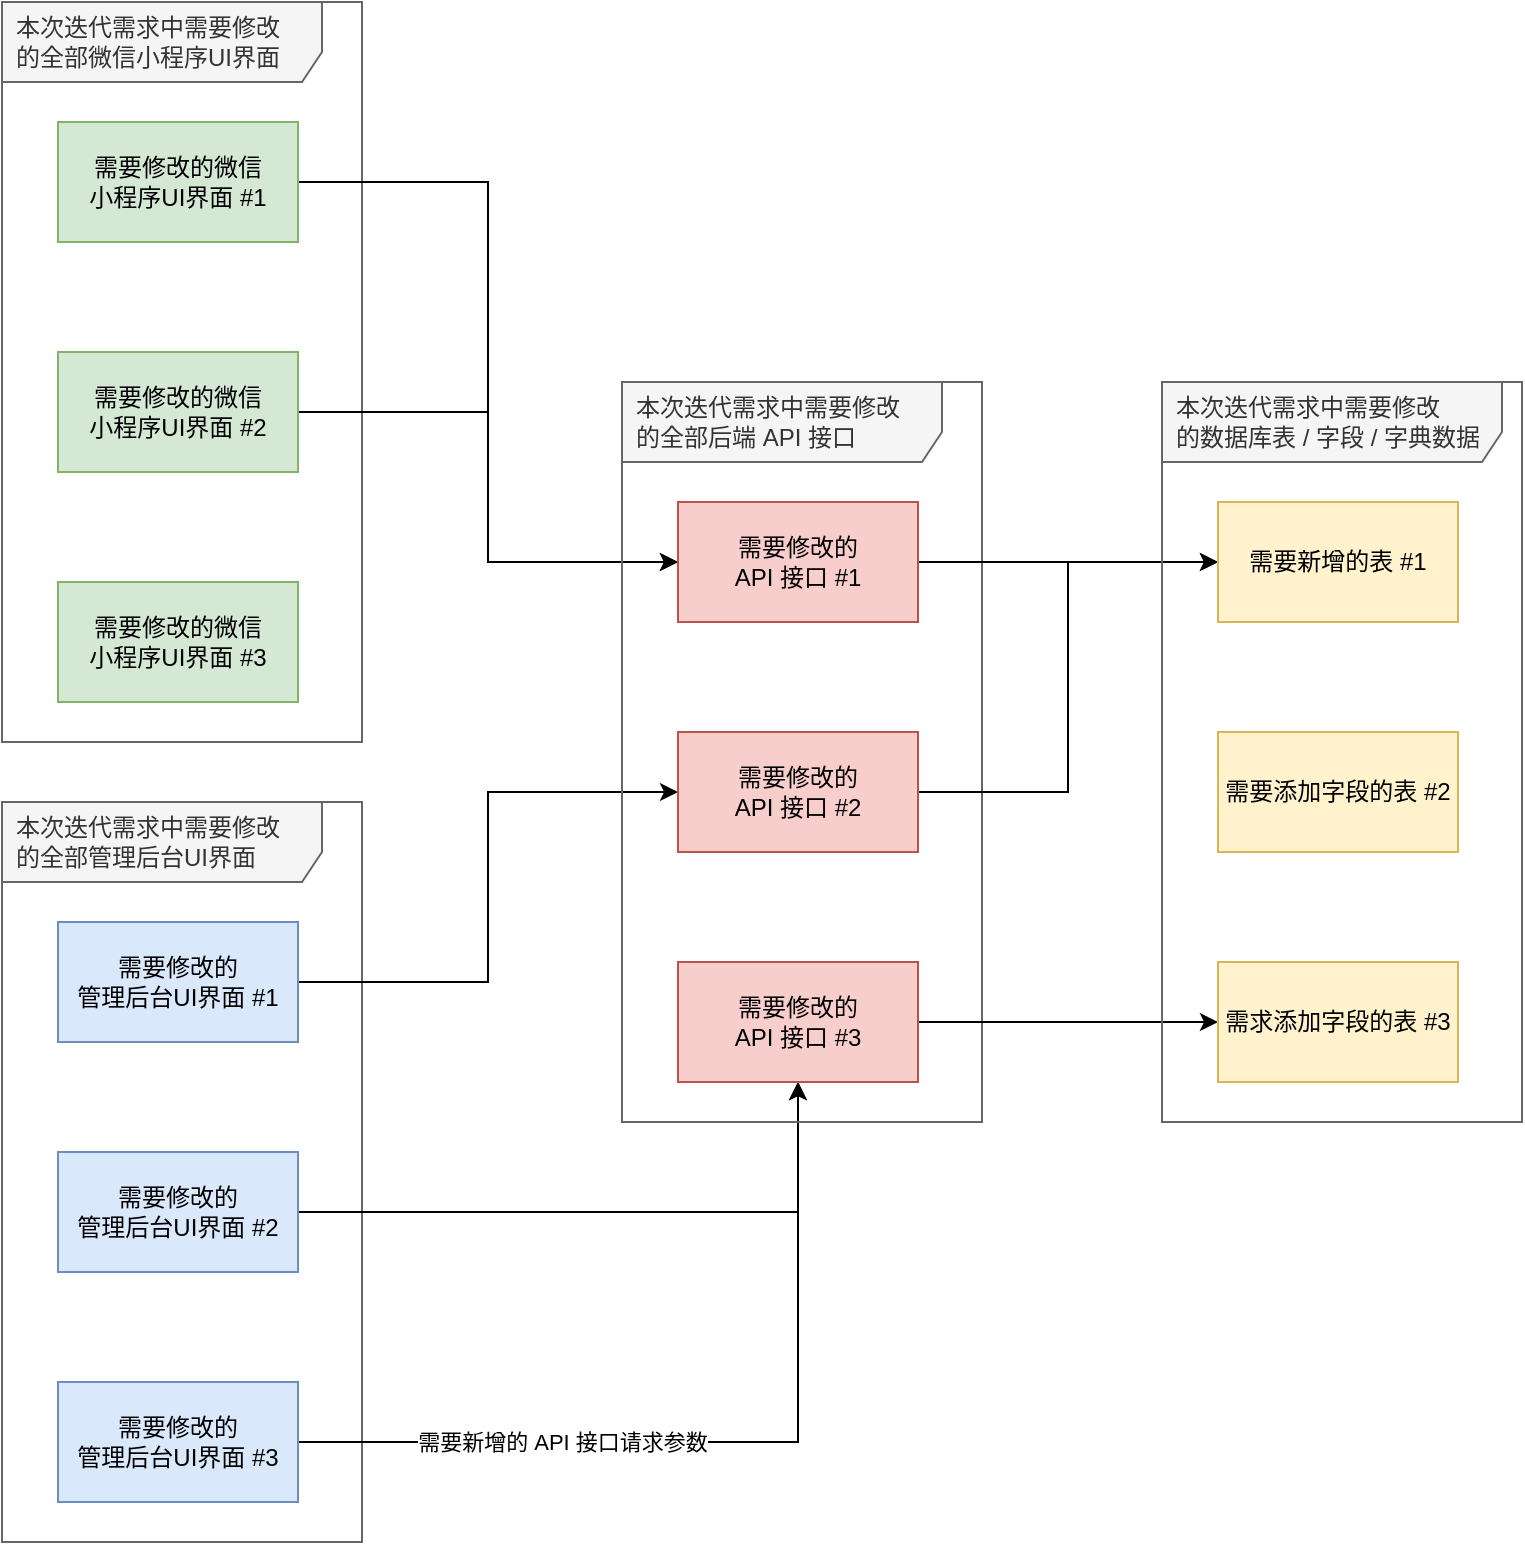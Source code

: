 <mxfile version="20.8.16" type="device"><diagram name="罗列出一个迭代需求中需要变更的所有UI/API/DB变更项" id="wi7sz76jcRgF6DtSIGS8"><mxGraphModel dx="1392" dy="736" grid="1" gridSize="10" guides="1" tooltips="1" connect="1" arrows="1" fold="1" page="1" pageScale="1" pageWidth="827" pageHeight="1169" math="0" shadow="0"><root><mxCell id="0"/><mxCell id="1" parent="0"/><mxCell id="nIzIutG2w3PgN2qvsdSQ-4" value="本次迭代需求中需要修改&lt;br&gt;的全部微信&lt;span style=&quot;text-align: center;&quot;&gt;小程序UI界面&lt;/span&gt;" style="shape=umlFrame;whiteSpace=wrap;html=1;width=160;height=40;boundedLbl=1;verticalAlign=middle;align=left;spacingLeft=5;fillColor=#f5f5f5;strokeColor=#666666;fontColor=#333333;" vertex="1" parent="1"><mxGeometry x="40" y="40" width="180" height="370" as="geometry"/></mxCell><mxCell id="nIzIutG2w3PgN2qvsdSQ-15" style="edgeStyle=orthogonalEdgeStyle;rounded=0;orthogonalLoop=1;jettySize=auto;html=1;exitX=1;exitY=0.5;exitDx=0;exitDy=0;entryX=0;entryY=0.5;entryDx=0;entryDy=0;" edge="1" parent="1" source="nIzIutG2w3PgN2qvsdSQ-1" target="nIzIutG2w3PgN2qvsdSQ-11"><mxGeometry relative="1" as="geometry"/></mxCell><mxCell id="nIzIutG2w3PgN2qvsdSQ-1" value="需要修改的微信&lt;br&gt;小程序UI界面 #1" style="rounded=0;whiteSpace=wrap;html=1;fillColor=#d5e8d4;strokeColor=#82b366;" vertex="1" parent="1"><mxGeometry x="68" y="100" width="120" height="60" as="geometry"/></mxCell><mxCell id="nIzIutG2w3PgN2qvsdSQ-16" style="edgeStyle=orthogonalEdgeStyle;rounded=0;orthogonalLoop=1;jettySize=auto;html=1;exitX=1;exitY=0.5;exitDx=0;exitDy=0;entryX=0;entryY=0.5;entryDx=0;entryDy=0;" edge="1" parent="1" source="nIzIutG2w3PgN2qvsdSQ-2" target="nIzIutG2w3PgN2qvsdSQ-11"><mxGeometry relative="1" as="geometry"/></mxCell><mxCell id="nIzIutG2w3PgN2qvsdSQ-2" value="需要修改的微信&lt;br&gt;小程序UI界面 #2" style="rounded=0;whiteSpace=wrap;html=1;fillColor=#d5e8d4;strokeColor=#82b366;" vertex="1" parent="1"><mxGeometry x="68" y="215" width="120" height="60" as="geometry"/></mxCell><mxCell id="nIzIutG2w3PgN2qvsdSQ-3" value="需要修改的微信&lt;br&gt;小程序UI界面 #3" style="rounded=0;whiteSpace=wrap;html=1;fillColor=#d5e8d4;strokeColor=#82b366;" vertex="1" parent="1"><mxGeometry x="68" y="330" width="120" height="60" as="geometry"/></mxCell><mxCell id="nIzIutG2w3PgN2qvsdSQ-6" value="本次迭代需求中需要修改&lt;br&gt;的全部管理后台&lt;span style=&quot;text-align: center;&quot;&gt;UI界面&lt;/span&gt;" style="shape=umlFrame;whiteSpace=wrap;html=1;width=160;height=40;boundedLbl=1;verticalAlign=middle;align=left;spacingLeft=5;fillColor=#f5f5f5;strokeColor=#666666;fontColor=#333333;" vertex="1" parent="1"><mxGeometry x="40" y="440" width="180" height="370" as="geometry"/></mxCell><mxCell id="nIzIutG2w3PgN2qvsdSQ-17" style="edgeStyle=orthogonalEdgeStyle;rounded=0;orthogonalLoop=1;jettySize=auto;html=1;exitX=1;exitY=0.5;exitDx=0;exitDy=0;entryX=0;entryY=0.5;entryDx=0;entryDy=0;" edge="1" parent="1" source="nIzIutG2w3PgN2qvsdSQ-7" target="nIzIutG2w3PgN2qvsdSQ-12"><mxGeometry relative="1" as="geometry"/></mxCell><mxCell id="nIzIutG2w3PgN2qvsdSQ-7" value="需要修改的&lt;br&gt;管理后台UI界面 #1" style="rounded=0;whiteSpace=wrap;html=1;fillColor=#dae8fc;strokeColor=#6c8ebf;" vertex="1" parent="1"><mxGeometry x="68" y="500" width="120" height="60" as="geometry"/></mxCell><mxCell id="nIzIutG2w3PgN2qvsdSQ-19" style="edgeStyle=orthogonalEdgeStyle;rounded=0;orthogonalLoop=1;jettySize=auto;html=1;exitX=1;exitY=0.5;exitDx=0;exitDy=0;" edge="1" parent="1" source="nIzIutG2w3PgN2qvsdSQ-8" target="nIzIutG2w3PgN2qvsdSQ-13"><mxGeometry relative="1" as="geometry"/></mxCell><mxCell id="nIzIutG2w3PgN2qvsdSQ-8" value="需要修改的&lt;br style=&quot;border-color: var(--border-color);&quot;&gt;管理后台UI界面 #2" style="rounded=0;whiteSpace=wrap;html=1;fillColor=#dae8fc;strokeColor=#6c8ebf;" vertex="1" parent="1"><mxGeometry x="68" y="615" width="120" height="60" as="geometry"/></mxCell><mxCell id="nIzIutG2w3PgN2qvsdSQ-20" style="edgeStyle=orthogonalEdgeStyle;rounded=0;orthogonalLoop=1;jettySize=auto;html=1;exitX=1;exitY=0.5;exitDx=0;exitDy=0;entryX=0.5;entryY=1;entryDx=0;entryDy=0;" edge="1" parent="1" source="nIzIutG2w3PgN2qvsdSQ-9" target="nIzIutG2w3PgN2qvsdSQ-13"><mxGeometry relative="1" as="geometry"/></mxCell><mxCell id="nIzIutG2w3PgN2qvsdSQ-21" value="需要新增的 API 接口请求参数" style="edgeLabel;html=1;align=center;verticalAlign=middle;resizable=0;points=[];" vertex="1" connectable="0" parent="nIzIutG2w3PgN2qvsdSQ-20"><mxGeometry x="-0.526" y="1" relative="1" as="geometry"><mxPoint x="30" y="1" as="offset"/></mxGeometry></mxCell><mxCell id="nIzIutG2w3PgN2qvsdSQ-9" value="需要修改的&lt;br style=&quot;border-color: var(--border-color);&quot;&gt;管理后台UI界面 #3" style="rounded=0;whiteSpace=wrap;html=1;fillColor=#dae8fc;strokeColor=#6c8ebf;" vertex="1" parent="1"><mxGeometry x="68" y="730" width="120" height="60" as="geometry"/></mxCell><mxCell id="nIzIutG2w3PgN2qvsdSQ-10" value="本次迭代需求中需要修改&lt;br&gt;的全部后端 API 接口" style="shape=umlFrame;whiteSpace=wrap;html=1;width=160;height=40;boundedLbl=1;verticalAlign=middle;align=left;spacingLeft=5;fillColor=#f5f5f5;strokeColor=#666666;fontColor=#333333;" vertex="1" parent="1"><mxGeometry x="350" y="230" width="180" height="370" as="geometry"/></mxCell><mxCell id="nIzIutG2w3PgN2qvsdSQ-26" style="edgeStyle=orthogonalEdgeStyle;rounded=0;orthogonalLoop=1;jettySize=auto;html=1;exitX=1;exitY=0.5;exitDx=0;exitDy=0;entryX=0;entryY=0.5;entryDx=0;entryDy=0;" edge="1" parent="1" source="nIzIutG2w3PgN2qvsdSQ-11" target="nIzIutG2w3PgN2qvsdSQ-23"><mxGeometry relative="1" as="geometry"/></mxCell><mxCell id="nIzIutG2w3PgN2qvsdSQ-11" value="需要修改的&lt;br&gt;API 接口&amp;nbsp;#1" style="rounded=0;whiteSpace=wrap;html=1;fillColor=#f8cecc;strokeColor=#b85450;" vertex="1" parent="1"><mxGeometry x="378" y="290" width="120" height="60" as="geometry"/></mxCell><mxCell id="nIzIutG2w3PgN2qvsdSQ-28" style="edgeStyle=orthogonalEdgeStyle;rounded=0;orthogonalLoop=1;jettySize=auto;html=1;exitX=1;exitY=0.5;exitDx=0;exitDy=0;entryX=0;entryY=0.5;entryDx=0;entryDy=0;" edge="1" parent="1" source="nIzIutG2w3PgN2qvsdSQ-12" target="nIzIutG2w3PgN2qvsdSQ-23"><mxGeometry relative="1" as="geometry"/></mxCell><mxCell id="nIzIutG2w3PgN2qvsdSQ-12" value="需要修改的&lt;br style=&quot;border-color: var(--border-color);&quot;&gt;API 接口&amp;nbsp;#2" style="rounded=0;whiteSpace=wrap;html=1;fillColor=#f8cecc;strokeColor=#b85450;" vertex="1" parent="1"><mxGeometry x="378" y="405" width="120" height="60" as="geometry"/></mxCell><mxCell id="nIzIutG2w3PgN2qvsdSQ-29" style="edgeStyle=orthogonalEdgeStyle;rounded=0;orthogonalLoop=1;jettySize=auto;html=1;exitX=1;exitY=0.5;exitDx=0;exitDy=0;" edge="1" parent="1" source="nIzIutG2w3PgN2qvsdSQ-13" target="nIzIutG2w3PgN2qvsdSQ-25"><mxGeometry relative="1" as="geometry"/></mxCell><mxCell id="nIzIutG2w3PgN2qvsdSQ-13" value="需要修改的&lt;br style=&quot;border-color: var(--border-color);&quot;&gt;API 接口&amp;nbsp;#3" style="rounded=0;whiteSpace=wrap;html=1;fillColor=#f8cecc;strokeColor=#b85450;" vertex="1" parent="1"><mxGeometry x="378" y="520" width="120" height="60" as="geometry"/></mxCell><mxCell id="nIzIutG2w3PgN2qvsdSQ-22" value="本次迭代需求中需要修改&lt;br&gt;的数据库表 / 字段 / 字典数据" style="shape=umlFrame;whiteSpace=wrap;html=1;width=170;height=40;boundedLbl=1;verticalAlign=middle;align=left;spacingLeft=5;fillColor=#f5f5f5;strokeColor=#666666;fontColor=#333333;" vertex="1" parent="1"><mxGeometry x="620" y="230" width="180" height="370" as="geometry"/></mxCell><mxCell id="nIzIutG2w3PgN2qvsdSQ-23" value="需要新增的表&amp;nbsp;#1" style="rounded=0;whiteSpace=wrap;html=1;fillColor=#fff2cc;strokeColor=#d6b656;" vertex="1" parent="1"><mxGeometry x="648" y="290" width="120" height="60" as="geometry"/></mxCell><mxCell id="nIzIutG2w3PgN2qvsdSQ-24" value="需要添加字段的表 #2" style="rounded=0;whiteSpace=wrap;html=1;fillColor=#fff2cc;strokeColor=#d6b656;" vertex="1" parent="1"><mxGeometry x="648" y="405" width="120" height="60" as="geometry"/></mxCell><mxCell id="nIzIutG2w3PgN2qvsdSQ-25" value="需求添加字段的表 #3" style="rounded=0;whiteSpace=wrap;html=1;fillColor=#fff2cc;strokeColor=#d6b656;" vertex="1" parent="1"><mxGeometry x="648" y="520" width="120" height="60" as="geometry"/></mxCell></root></mxGraphModel></diagram></mxfile>